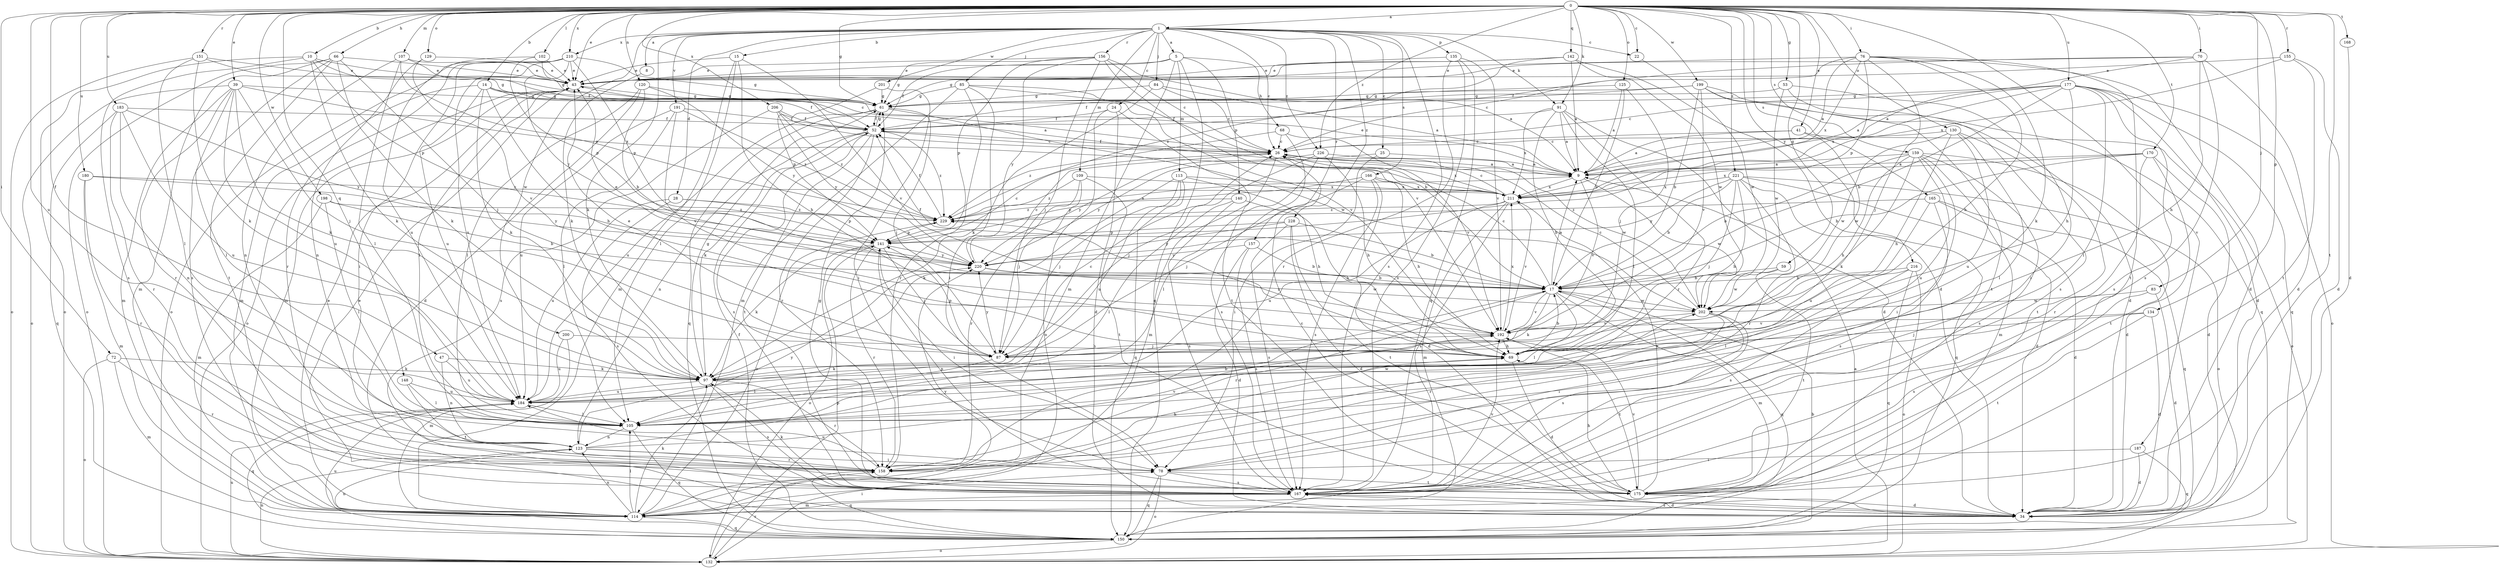 strict digraph  {
0;
1;
5;
8;
9;
10;
14;
15;
17;
22;
24;
25;
26;
28;
34;
39;
41;
43;
47;
52;
53;
59;
61;
66;
68;
69;
70;
72;
76;
78;
83;
84;
85;
87;
91;
97;
102;
105;
107;
109;
113;
114;
120;
123;
125;
129;
130;
132;
134;
135;
140;
141;
142;
148;
150;
151;
155;
156;
157;
158;
159;
165;
166;
167;
168;
170;
175;
177;
180;
183;
184;
187;
191;
192;
198;
199;
200;
201;
202;
206;
210;
211;
216;
220;
221;
226;
228;
229;
0 -> 1  [label=a];
0 -> 10  [label=b];
0 -> 14  [label=b];
0 -> 22  [label=c];
0 -> 39  [label=e];
0 -> 41  [label=e];
0 -> 43  [label=e];
0 -> 47  [label=f];
0 -> 53  [label=g];
0 -> 59  [label=g];
0 -> 61  [label=g];
0 -> 66  [label=h];
0 -> 70  [label=i];
0 -> 72  [label=i];
0 -> 76  [label=i];
0 -> 83  [label=j];
0 -> 91  [label=k];
0 -> 102  [label=l];
0 -> 107  [label=m];
0 -> 120  [label=n];
0 -> 125  [label=o];
0 -> 129  [label=o];
0 -> 130  [label=o];
0 -> 134  [label=p];
0 -> 142  [label=q];
0 -> 148  [label=q];
0 -> 151  [label=r];
0 -> 155  [label=r];
0 -> 159  [label=s];
0 -> 165  [label=s];
0 -> 168  [label=t];
0 -> 170  [label=t];
0 -> 175  [label=t];
0 -> 177  [label=u];
0 -> 180  [label=u];
0 -> 183  [label=u];
0 -> 184  [label=u];
0 -> 187  [label=v];
0 -> 198  [label=w];
0 -> 199  [label=w];
0 -> 206  [label=x];
0 -> 210  [label=x];
0 -> 216  [label=y];
0 -> 221  [label=z];
0 -> 226  [label=z];
1 -> 5  [label=a];
1 -> 8  [label=a];
1 -> 15  [label=b];
1 -> 22  [label=c];
1 -> 24  [label=c];
1 -> 25  [label=c];
1 -> 26  [label=c];
1 -> 28  [label=d];
1 -> 84  [label=j];
1 -> 85  [label=j];
1 -> 91  [label=k];
1 -> 97  [label=k];
1 -> 109  [label=m];
1 -> 135  [label=p];
1 -> 156  [label=r];
1 -> 157  [label=r];
1 -> 166  [label=s];
1 -> 167  [label=s];
1 -> 191  [label=v];
1 -> 200  [label=w];
1 -> 201  [label=w];
1 -> 210  [label=x];
1 -> 226  [label=z];
1 -> 228  [label=z];
5 -> 43  [label=e];
5 -> 52  [label=f];
5 -> 68  [label=h];
5 -> 113  [label=m];
5 -> 114  [label=m];
5 -> 140  [label=p];
5 -> 150  [label=q];
8 -> 97  [label=k];
9 -> 43  [label=e];
9 -> 192  [label=v];
9 -> 202  [label=w];
9 -> 211  [label=x];
10 -> 43  [label=e];
10 -> 61  [label=g];
10 -> 97  [label=k];
10 -> 132  [label=o];
10 -> 141  [label=p];
10 -> 167  [label=s];
14 -> 9  [label=a];
14 -> 52  [label=f];
14 -> 61  [label=g];
14 -> 69  [label=h];
14 -> 97  [label=k];
14 -> 114  [label=m];
14 -> 184  [label=u];
15 -> 43  [label=e];
15 -> 69  [label=h];
15 -> 105  [label=l];
15 -> 114  [label=m];
15 -> 192  [label=v];
17 -> 9  [label=a];
17 -> 26  [label=c];
17 -> 43  [label=e];
17 -> 52  [label=f];
17 -> 97  [label=k];
17 -> 105  [label=l];
17 -> 114  [label=m];
17 -> 150  [label=q];
17 -> 158  [label=r];
17 -> 192  [label=v];
17 -> 202  [label=w];
22 -> 202  [label=w];
24 -> 34  [label=d];
24 -> 52  [label=f];
24 -> 132  [label=o];
24 -> 175  [label=t];
25 -> 9  [label=a];
25 -> 78  [label=i];
25 -> 220  [label=y];
26 -> 9  [label=a];
26 -> 52  [label=f];
26 -> 114  [label=m];
26 -> 202  [label=w];
26 -> 211  [label=x];
28 -> 141  [label=p];
28 -> 167  [label=s];
28 -> 184  [label=u];
28 -> 229  [label=z];
34 -> 43  [label=e];
34 -> 167  [label=s];
39 -> 61  [label=g];
39 -> 87  [label=j];
39 -> 97  [label=k];
39 -> 105  [label=l];
39 -> 114  [label=m];
39 -> 132  [label=o];
39 -> 158  [label=r];
39 -> 184  [label=u];
39 -> 211  [label=x];
41 -> 9  [label=a];
41 -> 26  [label=c];
41 -> 132  [label=o];
41 -> 202  [label=w];
43 -> 61  [label=g];
43 -> 105  [label=l];
43 -> 114  [label=m];
43 -> 132  [label=o];
47 -> 97  [label=k];
47 -> 123  [label=n];
47 -> 184  [label=u];
52 -> 26  [label=c];
52 -> 61  [label=g];
52 -> 97  [label=k];
52 -> 123  [label=n];
52 -> 158  [label=r];
52 -> 167  [label=s];
52 -> 175  [label=t];
52 -> 229  [label=z];
53 -> 61  [label=g];
53 -> 78  [label=i];
53 -> 167  [label=s];
53 -> 202  [label=w];
59 -> 17  [label=b];
59 -> 175  [label=t];
59 -> 202  [label=w];
61 -> 52  [label=f];
61 -> 87  [label=j];
61 -> 150  [label=q];
61 -> 184  [label=u];
61 -> 202  [label=w];
66 -> 43  [label=e];
66 -> 87  [label=j];
66 -> 97  [label=k];
66 -> 114  [label=m];
66 -> 132  [label=o];
66 -> 167  [label=s];
66 -> 175  [label=t];
68 -> 26  [label=c];
68 -> 167  [label=s];
68 -> 192  [label=v];
68 -> 229  [label=z];
69 -> 17  [label=b];
69 -> 34  [label=d];
69 -> 97  [label=k];
69 -> 229  [label=z];
70 -> 9  [label=a];
70 -> 34  [label=d];
70 -> 43  [label=e];
70 -> 52  [label=f];
70 -> 69  [label=h];
70 -> 167  [label=s];
72 -> 97  [label=k];
72 -> 114  [label=m];
72 -> 132  [label=o];
72 -> 158  [label=r];
76 -> 9  [label=a];
76 -> 26  [label=c];
76 -> 34  [label=d];
76 -> 43  [label=e];
76 -> 69  [label=h];
76 -> 87  [label=j];
76 -> 97  [label=k];
76 -> 141  [label=p];
76 -> 175  [label=t];
76 -> 211  [label=x];
78 -> 132  [label=o];
78 -> 150  [label=q];
78 -> 167  [label=s];
78 -> 175  [label=t];
83 -> 34  [label=d];
83 -> 167  [label=s];
83 -> 202  [label=w];
84 -> 9  [label=a];
84 -> 26  [label=c];
84 -> 61  [label=g];
84 -> 97  [label=k];
85 -> 17  [label=b];
85 -> 61  [label=g];
85 -> 78  [label=i];
85 -> 114  [label=m];
85 -> 158  [label=r];
85 -> 192  [label=v];
87 -> 43  [label=e];
87 -> 105  [label=l];
87 -> 141  [label=p];
87 -> 220  [label=y];
91 -> 9  [label=a];
91 -> 34  [label=d];
91 -> 52  [label=f];
91 -> 69  [label=h];
91 -> 105  [label=l];
91 -> 158  [label=r];
91 -> 211  [label=x];
97 -> 26  [label=c];
97 -> 61  [label=g];
97 -> 158  [label=r];
97 -> 167  [label=s];
97 -> 184  [label=u];
102 -> 26  [label=c];
102 -> 43  [label=e];
102 -> 141  [label=p];
102 -> 184  [label=u];
105 -> 123  [label=n];
105 -> 150  [label=q];
105 -> 202  [label=w];
107 -> 43  [label=e];
107 -> 52  [label=f];
107 -> 105  [label=l];
107 -> 123  [label=n];
107 -> 229  [label=z];
109 -> 87  [label=j];
109 -> 158  [label=r];
109 -> 175  [label=t];
109 -> 211  [label=x];
109 -> 229  [label=z];
113 -> 69  [label=h];
113 -> 87  [label=j];
113 -> 97  [label=k];
113 -> 150  [label=q];
113 -> 184  [label=u];
113 -> 211  [label=x];
114 -> 43  [label=e];
114 -> 78  [label=i];
114 -> 97  [label=k];
114 -> 105  [label=l];
114 -> 123  [label=n];
114 -> 150  [label=q];
114 -> 220  [label=y];
114 -> 229  [label=z];
120 -> 17  [label=b];
120 -> 34  [label=d];
120 -> 61  [label=g];
120 -> 105  [label=l];
120 -> 220  [label=y];
123 -> 17  [label=b];
123 -> 78  [label=i];
123 -> 158  [label=r];
123 -> 192  [label=v];
123 -> 220  [label=y];
125 -> 9  [label=a];
125 -> 17  [label=b];
125 -> 61  [label=g];
125 -> 87  [label=j];
129 -> 43  [label=e];
129 -> 123  [label=n];
129 -> 192  [label=v];
130 -> 26  [label=c];
130 -> 69  [label=h];
130 -> 105  [label=l];
130 -> 175  [label=t];
130 -> 184  [label=u];
130 -> 202  [label=w];
132 -> 9  [label=a];
132 -> 123  [label=n];
132 -> 141  [label=p];
132 -> 158  [label=r];
132 -> 184  [label=u];
134 -> 34  [label=d];
134 -> 87  [label=j];
134 -> 175  [label=t];
134 -> 192  [label=v];
135 -> 43  [label=e];
135 -> 150  [label=q];
135 -> 158  [label=r];
135 -> 167  [label=s];
135 -> 192  [label=v];
140 -> 69  [label=h];
140 -> 105  [label=l];
140 -> 167  [label=s];
140 -> 229  [label=z];
141 -> 26  [label=c];
141 -> 78  [label=i];
141 -> 87  [label=j];
141 -> 97  [label=k];
141 -> 132  [label=o];
141 -> 158  [label=r];
141 -> 220  [label=y];
142 -> 9  [label=a];
142 -> 34  [label=d];
142 -> 43  [label=e];
142 -> 61  [label=g];
142 -> 202  [label=w];
142 -> 229  [label=z];
148 -> 105  [label=l];
148 -> 175  [label=t];
148 -> 184  [label=u];
150 -> 17  [label=b];
150 -> 52  [label=f];
150 -> 123  [label=n];
150 -> 132  [label=o];
150 -> 184  [label=u];
151 -> 43  [label=e];
151 -> 61  [label=g];
151 -> 97  [label=k];
151 -> 105  [label=l];
151 -> 132  [label=o];
155 -> 34  [label=d];
155 -> 43  [label=e];
155 -> 175  [label=t];
155 -> 211  [label=x];
156 -> 9  [label=a];
156 -> 26  [label=c];
156 -> 43  [label=e];
156 -> 61  [label=g];
156 -> 87  [label=j];
156 -> 141  [label=p];
156 -> 192  [label=v];
156 -> 220  [label=y];
157 -> 17  [label=b];
157 -> 34  [label=d];
157 -> 167  [label=s];
157 -> 220  [label=y];
158 -> 69  [label=h];
158 -> 150  [label=q];
158 -> 184  [label=u];
159 -> 9  [label=a];
159 -> 17  [label=b];
159 -> 34  [label=d];
159 -> 69  [label=h];
159 -> 78  [label=i];
159 -> 97  [label=k];
159 -> 114  [label=m];
159 -> 167  [label=s];
159 -> 184  [label=u];
165 -> 34  [label=d];
165 -> 150  [label=q];
165 -> 167  [label=s];
165 -> 184  [label=u];
165 -> 229  [label=z];
166 -> 34  [label=d];
166 -> 69  [label=h];
166 -> 87  [label=j];
166 -> 141  [label=p];
166 -> 167  [label=s];
166 -> 211  [label=x];
167 -> 34  [label=d];
167 -> 61  [label=g];
167 -> 97  [label=k];
167 -> 114  [label=m];
167 -> 141  [label=p];
167 -> 192  [label=v];
168 -> 34  [label=d];
170 -> 9  [label=a];
170 -> 17  [label=b];
170 -> 34  [label=d];
170 -> 158  [label=r];
170 -> 175  [label=t];
170 -> 211  [label=x];
175 -> 26  [label=c];
175 -> 34  [label=d];
175 -> 69  [label=h];
175 -> 192  [label=v];
175 -> 211  [label=x];
177 -> 9  [label=a];
177 -> 17  [label=b];
177 -> 26  [label=c];
177 -> 34  [label=d];
177 -> 61  [label=g];
177 -> 69  [label=h];
177 -> 105  [label=l];
177 -> 132  [label=o];
177 -> 150  [label=q];
177 -> 167  [label=s];
177 -> 211  [label=x];
180 -> 114  [label=m];
180 -> 158  [label=r];
180 -> 211  [label=x];
180 -> 220  [label=y];
183 -> 52  [label=f];
183 -> 123  [label=n];
183 -> 150  [label=q];
183 -> 158  [label=r];
183 -> 184  [label=u];
183 -> 220  [label=y];
184 -> 105  [label=l];
184 -> 150  [label=q];
187 -> 34  [label=d];
187 -> 78  [label=i];
187 -> 150  [label=q];
191 -> 52  [label=f];
191 -> 105  [label=l];
191 -> 184  [label=u];
191 -> 192  [label=v];
191 -> 229  [label=z];
192 -> 69  [label=h];
192 -> 87  [label=j];
192 -> 175  [label=t];
192 -> 211  [label=x];
198 -> 17  [label=b];
198 -> 105  [label=l];
198 -> 114  [label=m];
198 -> 229  [label=z];
199 -> 17  [label=b];
199 -> 34  [label=d];
199 -> 52  [label=f];
199 -> 61  [label=g];
199 -> 150  [label=q];
199 -> 175  [label=t];
199 -> 192  [label=v];
200 -> 69  [label=h];
200 -> 114  [label=m];
200 -> 184  [label=u];
201 -> 61  [label=g];
201 -> 78  [label=i];
201 -> 141  [label=p];
202 -> 26  [label=c];
202 -> 78  [label=i];
202 -> 158  [label=r];
202 -> 167  [label=s];
202 -> 192  [label=v];
206 -> 26  [label=c];
206 -> 52  [label=f];
206 -> 167  [label=s];
206 -> 220  [label=y];
206 -> 229  [label=z];
210 -> 43  [label=e];
210 -> 61  [label=g];
210 -> 78  [label=i];
210 -> 132  [label=o];
210 -> 141  [label=p];
210 -> 158  [label=r];
210 -> 184  [label=u];
210 -> 220  [label=y];
211 -> 26  [label=c];
211 -> 114  [label=m];
211 -> 167  [label=s];
211 -> 184  [label=u];
211 -> 192  [label=v];
211 -> 229  [label=z];
216 -> 17  [label=b];
216 -> 105  [label=l];
216 -> 132  [label=o];
216 -> 150  [label=q];
216 -> 167  [label=s];
220 -> 17  [label=b];
220 -> 26  [label=c];
220 -> 202  [label=w];
221 -> 17  [label=b];
221 -> 34  [label=d];
221 -> 69  [label=h];
221 -> 87  [label=j];
221 -> 132  [label=o];
221 -> 150  [label=q];
221 -> 158  [label=r];
221 -> 211  [label=x];
221 -> 220  [label=y];
226 -> 9  [label=a];
226 -> 69  [label=h];
226 -> 87  [label=j];
226 -> 105  [label=l];
226 -> 220  [label=y];
228 -> 17  [label=b];
228 -> 34  [label=d];
228 -> 141  [label=p];
228 -> 167  [label=s];
228 -> 175  [label=t];
228 -> 220  [label=y];
229 -> 9  [label=a];
229 -> 52  [label=f];
229 -> 141  [label=p];
}
